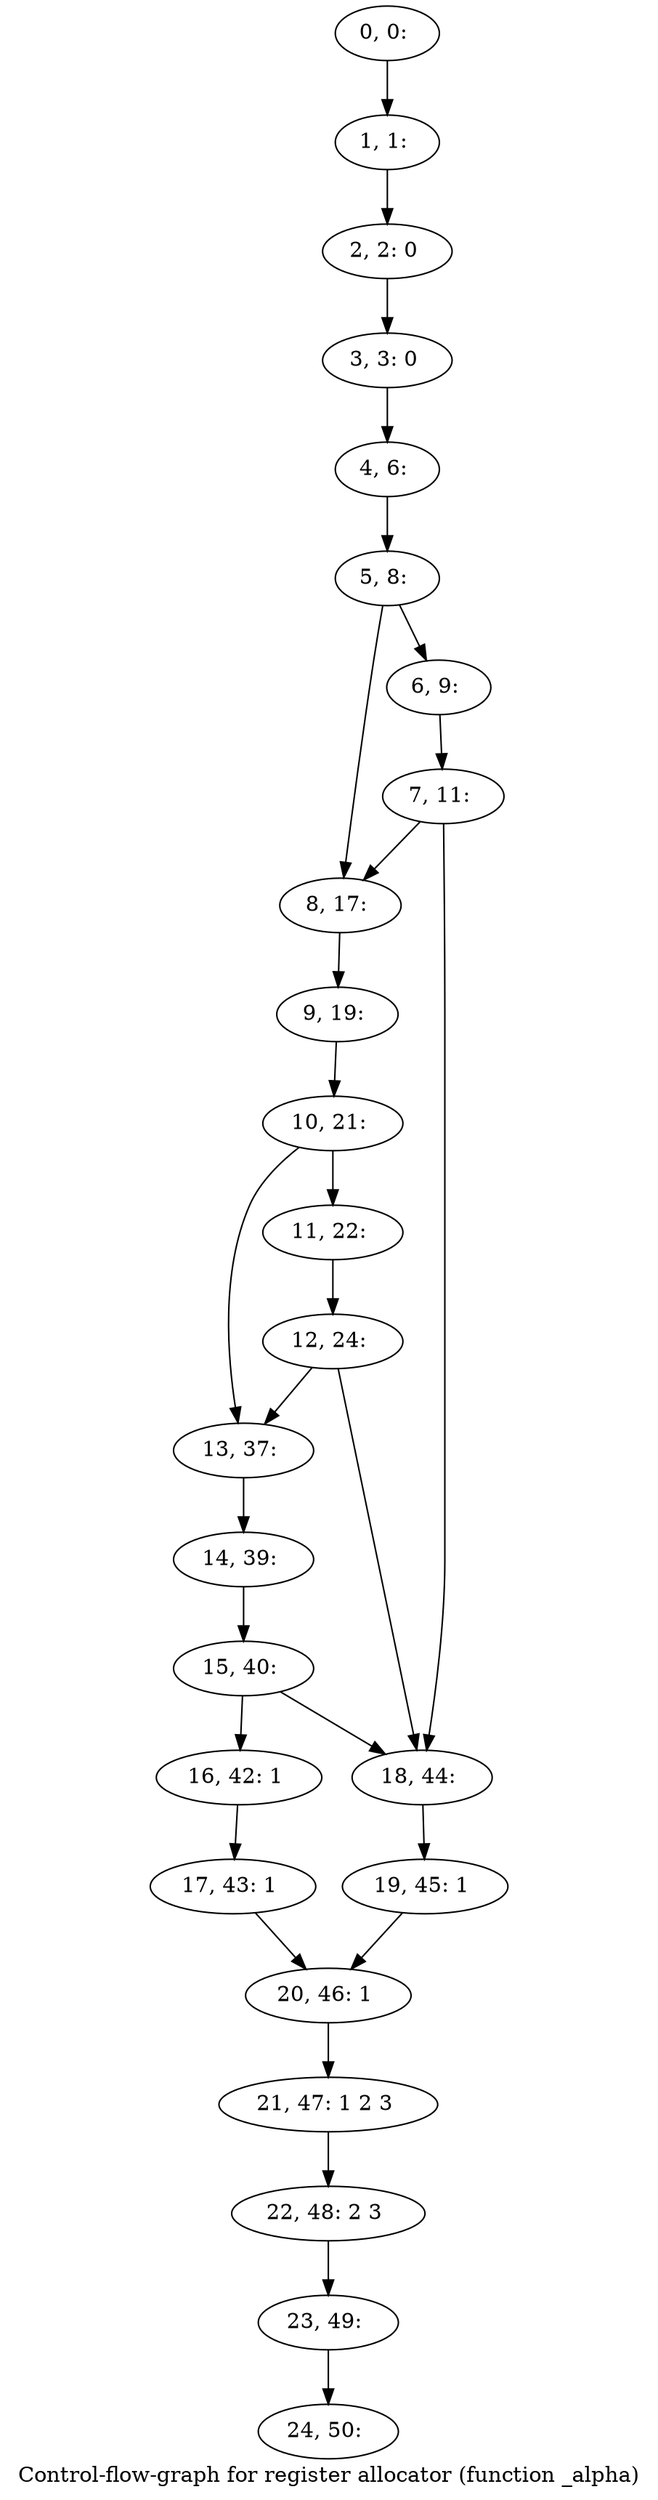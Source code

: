 digraph G {
graph [label="Control-flow-graph for register allocator (function _alpha)"]
0[label="0, 0: "];
1[label="1, 1: "];
2[label="2, 2: 0 "];
3[label="3, 3: 0 "];
4[label="4, 6: "];
5[label="5, 8: "];
6[label="6, 9: "];
7[label="7, 11: "];
8[label="8, 17: "];
9[label="9, 19: "];
10[label="10, 21: "];
11[label="11, 22: "];
12[label="12, 24: "];
13[label="13, 37: "];
14[label="14, 39: "];
15[label="15, 40: "];
16[label="16, 42: 1 "];
17[label="17, 43: 1 "];
18[label="18, 44: "];
19[label="19, 45: 1 "];
20[label="20, 46: 1 "];
21[label="21, 47: 1 2 3 "];
22[label="22, 48: 2 3 "];
23[label="23, 49: "];
24[label="24, 50: "];
0->1 ;
1->2 ;
2->3 ;
3->4 ;
4->5 ;
5->6 ;
5->8 ;
6->7 ;
7->8 ;
7->18 ;
8->9 ;
9->10 ;
10->11 ;
10->13 ;
11->12 ;
12->13 ;
12->18 ;
13->14 ;
14->15 ;
15->16 ;
15->18 ;
16->17 ;
17->20 ;
18->19 ;
19->20 ;
20->21 ;
21->22 ;
22->23 ;
23->24 ;
}

